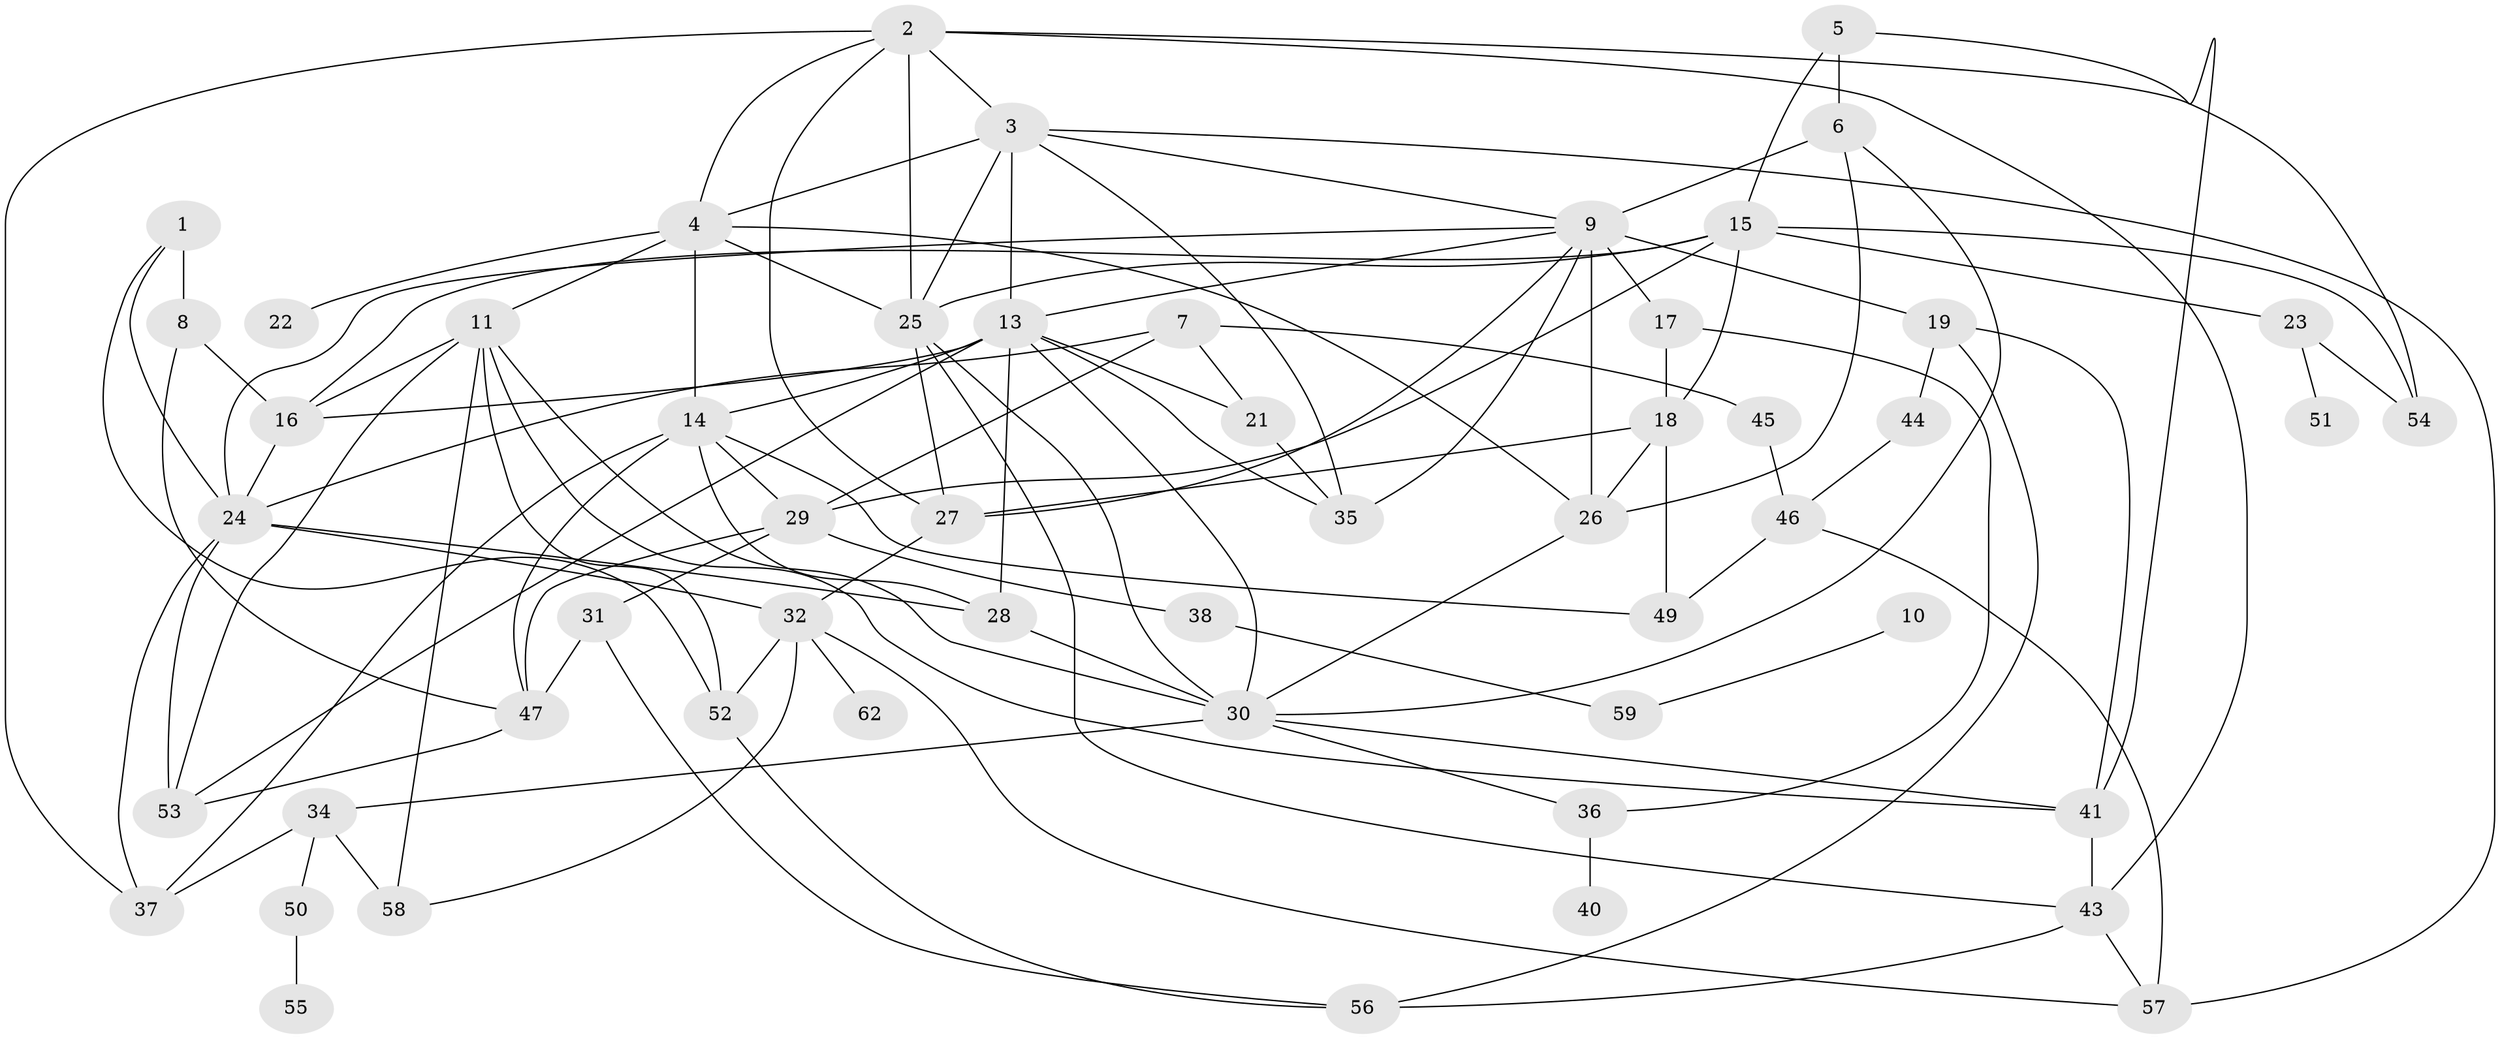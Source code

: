 // original degree distribution, {3: 0.14634146341463414, 2: 0.21138211382113822, 5: 0.13821138211382114, 1: 0.13821138211382114, 4: 0.2682926829268293, 0: 0.06504065040650407, 7: 0.016260162601626018, 6: 0.016260162601626018}
// Generated by graph-tools (version 1.1) at 2025/33/03/09/25 02:33:34]
// undirected, 54 vertices, 114 edges
graph export_dot {
graph [start="1"]
  node [color=gray90,style=filled];
  1;
  2;
  3;
  4;
  5;
  6;
  7;
  8;
  9;
  10;
  11;
  13;
  14;
  15;
  16;
  17;
  18;
  19;
  21;
  22;
  23;
  24;
  25;
  26;
  27;
  28;
  29;
  30;
  31;
  32;
  34;
  35;
  36;
  37;
  38;
  40;
  41;
  43;
  44;
  45;
  46;
  47;
  49;
  50;
  51;
  52;
  53;
  54;
  55;
  56;
  57;
  58;
  59;
  62;
  1 -- 8 [weight=3.0];
  1 -- 24 [weight=1.0];
  1 -- 52 [weight=1.0];
  2 -- 3 [weight=1.0];
  2 -- 4 [weight=1.0];
  2 -- 25 [weight=1.0];
  2 -- 27 [weight=1.0];
  2 -- 37 [weight=1.0];
  2 -- 43 [weight=1.0];
  2 -- 54 [weight=1.0];
  3 -- 4 [weight=1.0];
  3 -- 9 [weight=1.0];
  3 -- 13 [weight=1.0];
  3 -- 25 [weight=1.0];
  3 -- 35 [weight=1.0];
  3 -- 57 [weight=1.0];
  4 -- 11 [weight=1.0];
  4 -- 14 [weight=1.0];
  4 -- 22 [weight=1.0];
  4 -- 25 [weight=2.0];
  4 -- 26 [weight=1.0];
  5 -- 6 [weight=1.0];
  5 -- 15 [weight=1.0];
  5 -- 41 [weight=1.0];
  6 -- 9 [weight=1.0];
  6 -- 26 [weight=1.0];
  6 -- 30 [weight=1.0];
  7 -- 21 [weight=1.0];
  7 -- 24 [weight=1.0];
  7 -- 29 [weight=1.0];
  7 -- 45 [weight=1.0];
  8 -- 16 [weight=1.0];
  8 -- 47 [weight=1.0];
  9 -- 13 [weight=1.0];
  9 -- 17 [weight=2.0];
  9 -- 19 [weight=1.0];
  9 -- 24 [weight=1.0];
  9 -- 26 [weight=2.0];
  9 -- 27 [weight=1.0];
  9 -- 35 [weight=1.0];
  10 -- 59 [weight=1.0];
  11 -- 16 [weight=1.0];
  11 -- 30 [weight=1.0];
  11 -- 41 [weight=1.0];
  11 -- 52 [weight=1.0];
  11 -- 53 [weight=1.0];
  11 -- 58 [weight=2.0];
  13 -- 14 [weight=3.0];
  13 -- 16 [weight=2.0];
  13 -- 21 [weight=1.0];
  13 -- 28 [weight=1.0];
  13 -- 30 [weight=1.0];
  13 -- 35 [weight=1.0];
  13 -- 53 [weight=1.0];
  14 -- 28 [weight=1.0];
  14 -- 29 [weight=1.0];
  14 -- 37 [weight=1.0];
  14 -- 47 [weight=1.0];
  14 -- 49 [weight=1.0];
  15 -- 16 [weight=1.0];
  15 -- 18 [weight=1.0];
  15 -- 23 [weight=1.0];
  15 -- 25 [weight=1.0];
  15 -- 29 [weight=1.0];
  15 -- 54 [weight=1.0];
  16 -- 24 [weight=1.0];
  17 -- 18 [weight=1.0];
  17 -- 36 [weight=1.0];
  18 -- 26 [weight=1.0];
  18 -- 27 [weight=1.0];
  18 -- 49 [weight=1.0];
  19 -- 41 [weight=1.0];
  19 -- 44 [weight=1.0];
  19 -- 56 [weight=1.0];
  21 -- 35 [weight=1.0];
  23 -- 51 [weight=1.0];
  23 -- 54 [weight=1.0];
  24 -- 28 [weight=1.0];
  24 -- 32 [weight=1.0];
  24 -- 37 [weight=1.0];
  24 -- 53 [weight=1.0];
  25 -- 27 [weight=1.0];
  25 -- 30 [weight=1.0];
  25 -- 43 [weight=1.0];
  26 -- 30 [weight=1.0];
  27 -- 32 [weight=1.0];
  28 -- 30 [weight=2.0];
  29 -- 31 [weight=1.0];
  29 -- 38 [weight=1.0];
  29 -- 47 [weight=1.0];
  30 -- 34 [weight=1.0];
  30 -- 36 [weight=1.0];
  30 -- 41 [weight=1.0];
  31 -- 47 [weight=1.0];
  31 -- 56 [weight=1.0];
  32 -- 52 [weight=1.0];
  32 -- 57 [weight=1.0];
  32 -- 58 [weight=1.0];
  32 -- 62 [weight=1.0];
  34 -- 37 [weight=1.0];
  34 -- 50 [weight=1.0];
  34 -- 58 [weight=1.0];
  36 -- 40 [weight=1.0];
  38 -- 59 [weight=1.0];
  41 -- 43 [weight=1.0];
  43 -- 56 [weight=1.0];
  43 -- 57 [weight=1.0];
  44 -- 46 [weight=1.0];
  45 -- 46 [weight=1.0];
  46 -- 49 [weight=1.0];
  46 -- 57 [weight=1.0];
  47 -- 53 [weight=1.0];
  50 -- 55 [weight=1.0];
  52 -- 56 [weight=1.0];
}
